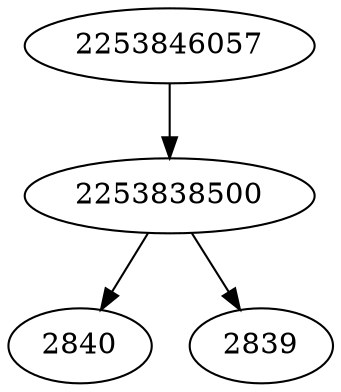 strict digraph  {
2840;
2253846057;
2253838500;
2839;
2253846057 -> 2253838500;
2253838500 -> 2839;
2253838500 -> 2840;
}
